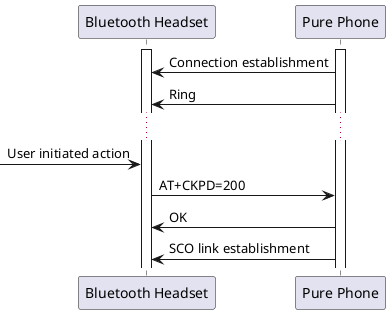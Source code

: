 @startuml

participant "Bluetooth Headset" as HS
participant "Pure Phone" as AG

    activate HS
    activate AG
    AG -> HS : Connection establishment
    AG -> HS : Ring
    ...
     -> HS : User initiated action
    HS -> AG : AT+CKPD=200
    AG -> HS : OK
    AG -> HS : SCO link establishment    
@enduml